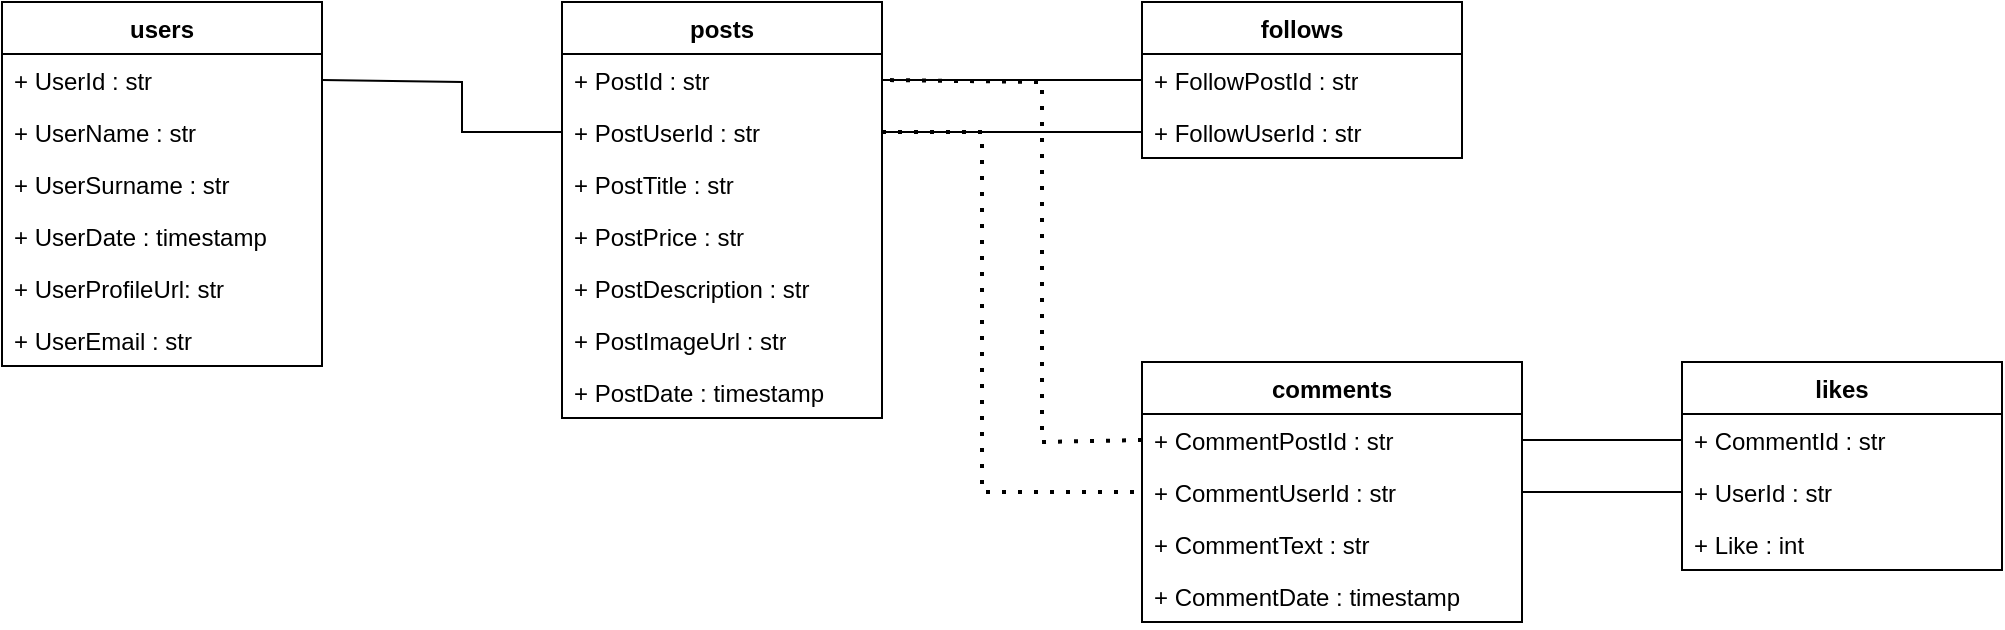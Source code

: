 <mxfile version="24.2.5" type="device">
  <diagram name="Page-1" id="l8aPKiBxSySh-5IB-t4i">
    <mxGraphModel dx="1393" dy="797" grid="1" gridSize="10" guides="1" tooltips="1" connect="1" arrows="1" fold="1" page="1" pageScale="1" pageWidth="850" pageHeight="1100" math="0" shadow="0">
      <root>
        <mxCell id="0" />
        <mxCell id="1" parent="0" />
        <mxCell id="7SjxqmOENxmt2-O7SeEK-1" value="users" style="swimlane;fontStyle=1;align=center;verticalAlign=top;childLayout=stackLayout;horizontal=1;startSize=26;horizontalStack=0;resizeParent=1;resizeParentMax=0;resizeLast=0;collapsible=1;marginBottom=0;whiteSpace=wrap;html=1;" parent="1" vertex="1">
          <mxGeometry x="80" y="40" width="160" height="182" as="geometry" />
        </mxCell>
        <mxCell id="7SjxqmOENxmt2-O7SeEK-14" value="+ UserId : str" style="text;strokeColor=none;fillColor=none;align=left;verticalAlign=top;spacingLeft=4;spacingRight=4;overflow=hidden;rotatable=0;points=[[0,0.5],[1,0.5]];portConstraint=eastwest;whiteSpace=wrap;html=1;" parent="7SjxqmOENxmt2-O7SeEK-1" vertex="1">
          <mxGeometry y="26" width="160" height="26" as="geometry" />
        </mxCell>
        <mxCell id="7SjxqmOENxmt2-O7SeEK-2" value="+ UserName : str" style="text;strokeColor=none;fillColor=none;align=left;verticalAlign=top;spacingLeft=4;spacingRight=4;overflow=hidden;rotatable=0;points=[[0,0.5],[1,0.5]];portConstraint=eastwest;whiteSpace=wrap;html=1;" parent="7SjxqmOENxmt2-O7SeEK-1" vertex="1">
          <mxGeometry y="52" width="160" height="26" as="geometry" />
        </mxCell>
        <mxCell id="7SjxqmOENxmt2-O7SeEK-13" value="+ UserSurname : str" style="text;strokeColor=none;fillColor=none;align=left;verticalAlign=top;spacingLeft=4;spacingRight=4;overflow=hidden;rotatable=0;points=[[0,0.5],[1,0.5]];portConstraint=eastwest;whiteSpace=wrap;html=1;" parent="7SjxqmOENxmt2-O7SeEK-1" vertex="1">
          <mxGeometry y="78" width="160" height="26" as="geometry" />
        </mxCell>
        <mxCell id="7SjxqmOENxmt2-O7SeEK-15" value="+ UserDate : timestamp" style="text;strokeColor=none;fillColor=none;align=left;verticalAlign=top;spacingLeft=4;spacingRight=4;overflow=hidden;rotatable=0;points=[[0,0.5],[1,0.5]];portConstraint=eastwest;whiteSpace=wrap;html=1;" parent="7SjxqmOENxmt2-O7SeEK-1" vertex="1">
          <mxGeometry y="104" width="160" height="26" as="geometry" />
        </mxCell>
        <mxCell id="7SjxqmOENxmt2-O7SeEK-17" value="+ UserProfileUrl: str" style="text;strokeColor=none;fillColor=none;align=left;verticalAlign=top;spacingLeft=4;spacingRight=4;overflow=hidden;rotatable=0;points=[[0,0.5],[1,0.5]];portConstraint=eastwest;whiteSpace=wrap;html=1;" parent="7SjxqmOENxmt2-O7SeEK-1" vertex="1">
          <mxGeometry y="130" width="160" height="26" as="geometry" />
        </mxCell>
        <mxCell id="7SjxqmOENxmt2-O7SeEK-16" value="+ UserEmail : str" style="text;strokeColor=none;fillColor=none;align=left;verticalAlign=top;spacingLeft=4;spacingRight=4;overflow=hidden;rotatable=0;points=[[0,0.5],[1,0.5]];portConstraint=eastwest;whiteSpace=wrap;html=1;" parent="7SjxqmOENxmt2-O7SeEK-1" vertex="1">
          <mxGeometry y="156" width="160" height="26" as="geometry" />
        </mxCell>
        <mxCell id="7SjxqmOENxmt2-O7SeEK-5" value="posts" style="swimlane;fontStyle=1;align=center;verticalAlign=top;childLayout=stackLayout;horizontal=1;startSize=26;horizontalStack=0;resizeParent=1;resizeParentMax=0;resizeLast=0;collapsible=1;marginBottom=0;whiteSpace=wrap;html=1;" parent="1" vertex="1">
          <mxGeometry x="360" y="40" width="160" height="208" as="geometry" />
        </mxCell>
        <mxCell id="OGQn7jLcKUmU6TUb6URw-2" value="+ PostId : str" style="text;strokeColor=none;fillColor=none;align=left;verticalAlign=top;spacingLeft=4;spacingRight=4;overflow=hidden;rotatable=0;points=[[0,0.5],[1,0.5]];portConstraint=eastwest;whiteSpace=wrap;html=1;" parent="7SjxqmOENxmt2-O7SeEK-5" vertex="1">
          <mxGeometry y="26" width="160" height="26" as="geometry" />
        </mxCell>
        <mxCell id="7SjxqmOENxmt2-O7SeEK-20" value="+ PostUserId : str" style="text;strokeColor=none;fillColor=none;align=left;verticalAlign=top;spacingLeft=4;spacingRight=4;overflow=hidden;rotatable=0;points=[[0,0.5],[1,0.5]];portConstraint=eastwest;whiteSpace=wrap;html=1;" parent="7SjxqmOENxmt2-O7SeEK-5" vertex="1">
          <mxGeometry y="52" width="160" height="26" as="geometry" />
        </mxCell>
        <mxCell id="7SjxqmOENxmt2-O7SeEK-6" value="+ PostTitle : str" style="text;strokeColor=none;fillColor=none;align=left;verticalAlign=top;spacingLeft=4;spacingRight=4;overflow=hidden;rotatable=0;points=[[0,0.5],[1,0.5]];portConstraint=eastwest;whiteSpace=wrap;html=1;" parent="7SjxqmOENxmt2-O7SeEK-5" vertex="1">
          <mxGeometry y="78" width="160" height="26" as="geometry" />
        </mxCell>
        <mxCell id="7SjxqmOENxmt2-O7SeEK-21" value="+ PostPrice : str" style="text;strokeColor=none;fillColor=none;align=left;verticalAlign=top;spacingLeft=4;spacingRight=4;overflow=hidden;rotatable=0;points=[[0,0.5],[1,0.5]];portConstraint=eastwest;whiteSpace=wrap;html=1;" parent="7SjxqmOENxmt2-O7SeEK-5" vertex="1">
          <mxGeometry y="104" width="160" height="26" as="geometry" />
        </mxCell>
        <mxCell id="7SjxqmOENxmt2-O7SeEK-18" value="+ PostDescription : str" style="text;strokeColor=none;fillColor=none;align=left;verticalAlign=top;spacingLeft=4;spacingRight=4;overflow=hidden;rotatable=0;points=[[0,0.5],[1,0.5]];portConstraint=eastwest;whiteSpace=wrap;html=1;" parent="7SjxqmOENxmt2-O7SeEK-5" vertex="1">
          <mxGeometry y="130" width="160" height="26" as="geometry" />
        </mxCell>
        <mxCell id="7SjxqmOENxmt2-O7SeEK-24" value="+ PostImageUrl : str" style="text;strokeColor=none;fillColor=none;align=left;verticalAlign=top;spacingLeft=4;spacingRight=4;overflow=hidden;rotatable=0;points=[[0,0.5],[1,0.5]];portConstraint=eastwest;whiteSpace=wrap;html=1;" parent="7SjxqmOENxmt2-O7SeEK-5" vertex="1">
          <mxGeometry y="156" width="160" height="26" as="geometry" />
        </mxCell>
        <mxCell id="7SjxqmOENxmt2-O7SeEK-19" value="+ PostDate : timestamp" style="text;strokeColor=none;fillColor=none;align=left;verticalAlign=top;spacingLeft=4;spacingRight=4;overflow=hidden;rotatable=0;points=[[0,0.5],[1,0.5]];portConstraint=eastwest;whiteSpace=wrap;html=1;" parent="7SjxqmOENxmt2-O7SeEK-5" vertex="1">
          <mxGeometry y="182" width="160" height="26" as="geometry" />
        </mxCell>
        <mxCell id="7SjxqmOENxmt2-O7SeEK-9" value="follows" style="swimlane;fontStyle=1;align=center;verticalAlign=top;childLayout=stackLayout;horizontal=1;startSize=26;horizontalStack=0;resizeParent=1;resizeParentMax=0;resizeLast=0;collapsible=1;marginBottom=0;whiteSpace=wrap;html=1;" parent="1" vertex="1">
          <mxGeometry x="650" y="40" width="160" height="78" as="geometry" />
        </mxCell>
        <mxCell id="7SjxqmOENxmt2-O7SeEK-10" value="+ FollowPostId : str" style="text;strokeColor=none;fillColor=none;align=left;verticalAlign=top;spacingLeft=4;spacingRight=4;overflow=hidden;rotatable=0;points=[[0,0.5],[1,0.5]];portConstraint=eastwest;whiteSpace=wrap;html=1;" parent="7SjxqmOENxmt2-O7SeEK-9" vertex="1">
          <mxGeometry y="26" width="160" height="26" as="geometry" />
        </mxCell>
        <mxCell id="7SjxqmOENxmt2-O7SeEK-28" value="+ FollowUserId : str" style="text;strokeColor=none;fillColor=none;align=left;verticalAlign=top;spacingLeft=4;spacingRight=4;overflow=hidden;rotatable=0;points=[[0,0.5],[1,0.5]];portConstraint=eastwest;whiteSpace=wrap;html=1;" parent="7SjxqmOENxmt2-O7SeEK-9" vertex="1">
          <mxGeometry y="52" width="160" height="26" as="geometry" />
        </mxCell>
        <mxCell id="7SjxqmOENxmt2-O7SeEK-29" value="comments" style="swimlane;fontStyle=1;align=center;verticalAlign=top;childLayout=stackLayout;horizontal=1;startSize=26;horizontalStack=0;resizeParent=1;resizeParentMax=0;resizeLast=0;collapsible=1;marginBottom=0;whiteSpace=wrap;html=1;" parent="1" vertex="1">
          <mxGeometry x="650" y="220" width="190" height="130" as="geometry" />
        </mxCell>
        <mxCell id="7SjxqmOENxmt2-O7SeEK-55" value="+ CommentPostId : str" style="text;strokeColor=none;fillColor=none;align=left;verticalAlign=top;spacingLeft=4;spacingRight=4;overflow=hidden;rotatable=0;points=[[0,0.5],[1,0.5]];portConstraint=eastwest;whiteSpace=wrap;html=1;" parent="7SjxqmOENxmt2-O7SeEK-29" vertex="1">
          <mxGeometry y="26" width="190" height="26" as="geometry" />
        </mxCell>
        <mxCell id="7SjxqmOENxmt2-O7SeEK-32" value="+ CommentUserId : str" style="text;strokeColor=none;fillColor=none;align=left;verticalAlign=top;spacingLeft=4;spacingRight=4;overflow=hidden;rotatable=0;points=[[0,0.5],[1,0.5]];portConstraint=eastwest;whiteSpace=wrap;html=1;" parent="7SjxqmOENxmt2-O7SeEK-29" vertex="1">
          <mxGeometry y="52" width="190" height="26" as="geometry" />
        </mxCell>
        <mxCell id="7SjxqmOENxmt2-O7SeEK-31" value="+ CommentText : str" style="text;strokeColor=none;fillColor=none;align=left;verticalAlign=top;spacingLeft=4;spacingRight=4;overflow=hidden;rotatable=0;points=[[0,0.5],[1,0.5]];portConstraint=eastwest;whiteSpace=wrap;html=1;" parent="7SjxqmOENxmt2-O7SeEK-29" vertex="1">
          <mxGeometry y="78" width="190" height="26" as="geometry" />
        </mxCell>
        <mxCell id="7SjxqmOENxmt2-O7SeEK-30" value="+ CommentDate : timestamp" style="text;strokeColor=none;fillColor=none;align=left;verticalAlign=top;spacingLeft=4;spacingRight=4;overflow=hidden;rotatable=0;points=[[0,0.5],[1,0.5]];portConstraint=eastwest;whiteSpace=wrap;html=1;" parent="7SjxqmOENxmt2-O7SeEK-29" vertex="1">
          <mxGeometry y="104" width="190" height="26" as="geometry" />
        </mxCell>
        <mxCell id="7SjxqmOENxmt2-O7SeEK-35" value="likes" style="swimlane;fontStyle=1;align=center;verticalAlign=top;childLayout=stackLayout;horizontal=1;startSize=26;horizontalStack=0;resizeParent=1;resizeParentMax=0;resizeLast=0;collapsible=1;marginBottom=0;whiteSpace=wrap;html=1;" parent="1" vertex="1">
          <mxGeometry x="920" y="220" width="160" height="104" as="geometry" />
        </mxCell>
        <mxCell id="7SjxqmOENxmt2-O7SeEK-56" value="+ CommentId : str" style="text;strokeColor=none;fillColor=none;align=left;verticalAlign=top;spacingLeft=4;spacingRight=4;overflow=hidden;rotatable=0;points=[[0,0.5],[1,0.5]];portConstraint=eastwest;whiteSpace=wrap;html=1;" parent="7SjxqmOENxmt2-O7SeEK-35" vertex="1">
          <mxGeometry y="26" width="160" height="26" as="geometry" />
        </mxCell>
        <mxCell id="7SjxqmOENxmt2-O7SeEK-36" value="+ UserId : str" style="text;strokeColor=none;fillColor=none;align=left;verticalAlign=top;spacingLeft=4;spacingRight=4;overflow=hidden;rotatable=0;points=[[0,0.5],[1,0.5]];portConstraint=eastwest;whiteSpace=wrap;html=1;" parent="7SjxqmOENxmt2-O7SeEK-35" vertex="1">
          <mxGeometry y="52" width="160" height="26" as="geometry" />
        </mxCell>
        <mxCell id="7SjxqmOENxmt2-O7SeEK-37" value="+ Like : int" style="text;strokeColor=none;fillColor=none;align=left;verticalAlign=top;spacingLeft=4;spacingRight=4;overflow=hidden;rotatable=0;points=[[0,0.5],[1,0.5]];portConstraint=eastwest;whiteSpace=wrap;html=1;" parent="7SjxqmOENxmt2-O7SeEK-35" vertex="1">
          <mxGeometry y="78" width="160" height="26" as="geometry" />
        </mxCell>
        <mxCell id="Na7obqZAywXMYqlfdHX0-1" value="" style="endArrow=none;html=1;rounded=0;exitX=1;exitY=0.5;exitDx=0;exitDy=0;entryX=0;entryY=0.5;entryDx=0;entryDy=0;" parent="1" source="7SjxqmOENxmt2-O7SeEK-14" target="7SjxqmOENxmt2-O7SeEK-20" edge="1">
          <mxGeometry width="50" height="50" relative="1" as="geometry">
            <mxPoint x="530" y="310" as="sourcePoint" />
            <mxPoint x="580" y="260" as="targetPoint" />
            <Array as="points">
              <mxPoint x="310" y="80" />
              <mxPoint x="310" y="105" />
            </Array>
          </mxGeometry>
        </mxCell>
        <mxCell id="Na7obqZAywXMYqlfdHX0-2" value="" style="endArrow=none;html=1;rounded=0;exitX=1;exitY=0.5;exitDx=0;exitDy=0;entryX=0;entryY=0.5;entryDx=0;entryDy=0;" parent="1" source="7SjxqmOENxmt2-O7SeEK-55" target="7SjxqmOENxmt2-O7SeEK-56" edge="1">
          <mxGeometry width="50" height="50" relative="1" as="geometry">
            <mxPoint x="530" y="310" as="sourcePoint" />
            <mxPoint x="580" y="260" as="targetPoint" />
            <Array as="points">
              <mxPoint x="870" y="259" />
            </Array>
          </mxGeometry>
        </mxCell>
        <mxCell id="Na7obqZAywXMYqlfdHX0-3" value="" style="endArrow=none;html=1;rounded=0;exitX=1;exitY=0.5;exitDx=0;exitDy=0;entryX=0;entryY=0.5;entryDx=0;entryDy=0;" parent="1" source="7SjxqmOENxmt2-O7SeEK-32" target="7SjxqmOENxmt2-O7SeEK-36" edge="1">
          <mxGeometry width="50" height="50" relative="1" as="geometry">
            <mxPoint x="530" y="310" as="sourcePoint" />
            <mxPoint x="580" y="260" as="targetPoint" />
            <Array as="points">
              <mxPoint x="850" y="285" />
            </Array>
          </mxGeometry>
        </mxCell>
        <mxCell id="Na7obqZAywXMYqlfdHX0-4" value="" style="endArrow=none;html=1;rounded=0;exitX=1;exitY=0.5;exitDx=0;exitDy=0;entryX=0;entryY=0.5;entryDx=0;entryDy=0;" parent="1" source="7SjxqmOENxmt2-O7SeEK-20" target="7SjxqmOENxmt2-O7SeEK-28" edge="1">
          <mxGeometry width="50" height="50" relative="1" as="geometry">
            <mxPoint x="560" y="160" as="sourcePoint" />
            <mxPoint x="650" y="131" as="targetPoint" />
            <Array as="points">
              <mxPoint x="580" y="105" />
            </Array>
          </mxGeometry>
        </mxCell>
        <mxCell id="Na7obqZAywXMYqlfdHX0-5" value="" style="endArrow=none;html=1;rounded=0;exitX=1;exitY=0.5;exitDx=0;exitDy=0;entryX=0;entryY=0.5;entryDx=0;entryDy=0;" parent="1" source="OGQn7jLcKUmU6TUb6URw-2" target="7SjxqmOENxmt2-O7SeEK-10" edge="1">
          <mxGeometry width="50" height="50" relative="1" as="geometry">
            <mxPoint x="540" y="120" as="sourcePoint" />
            <mxPoint x="580" y="260" as="targetPoint" />
            <Array as="points" />
          </mxGeometry>
        </mxCell>
        <mxCell id="Na7obqZAywXMYqlfdHX0-6" value="" style="endArrow=none;dashed=1;html=1;dashPattern=1 3;strokeWidth=2;rounded=0;entryX=0;entryY=0.5;entryDx=0;entryDy=0;exitX=1;exitY=0.5;exitDx=0;exitDy=0;" parent="1" source="7SjxqmOENxmt2-O7SeEK-20" target="7SjxqmOENxmt2-O7SeEK-32" edge="1">
          <mxGeometry width="50" height="50" relative="1" as="geometry">
            <mxPoint x="490" y="330" as="sourcePoint" />
            <mxPoint x="580" y="260" as="targetPoint" />
            <Array as="points">
              <mxPoint x="570" y="105" />
              <mxPoint x="570" y="220" />
              <mxPoint x="570" y="285" />
            </Array>
          </mxGeometry>
        </mxCell>
        <mxCell id="Na7obqZAywXMYqlfdHX0-7" value="" style="endArrow=none;dashed=1;html=1;dashPattern=1 3;strokeWidth=2;rounded=0;exitX=0;exitY=0.5;exitDx=0;exitDy=0;entryX=1;entryY=0.5;entryDx=0;entryDy=0;" parent="1" source="7SjxqmOENxmt2-O7SeEK-55" target="OGQn7jLcKUmU6TUb6URw-2" edge="1">
          <mxGeometry width="50" height="50" relative="1" as="geometry">
            <mxPoint x="530" y="310" as="sourcePoint" />
            <mxPoint x="620" y="130" as="targetPoint" />
            <Array as="points">
              <mxPoint x="600" y="260" />
              <mxPoint x="600" y="80" />
            </Array>
          </mxGeometry>
        </mxCell>
      </root>
    </mxGraphModel>
  </diagram>
</mxfile>
